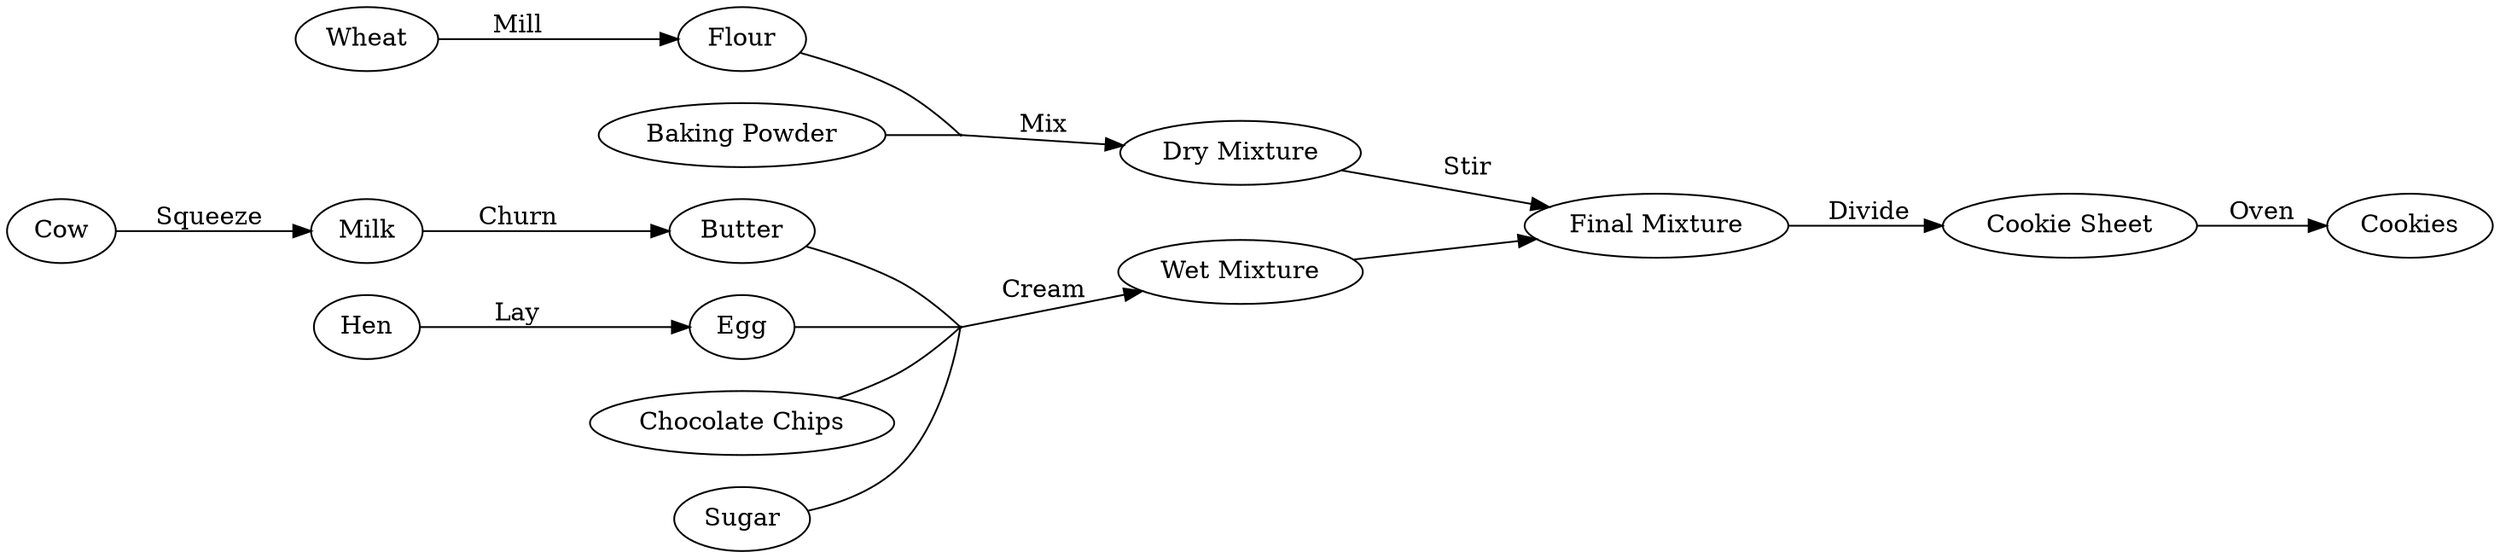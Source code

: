digraph {
	// Simplified cookie recipe
	rankdir=LR;

	cow[label="Cow"];
	hen[label="Hen"];
	wheat[label="Wheat"];
	milk[label="Milk"];

	butter[label="Butter"];
	sugar[label="Sugar"];
	egg[label="Egg"];
	// vanilla[label="Vanilla"];
	flour[label="Flour"];
	powder[label="Baking Powder"];
	chips[label="Chocolate Chips"];

	bowl1[label="Dry Mixture"];
	bowl2[label="Wet Mixture"];
	bowl3[label="Final Mixture"];
	pan[label="Cookie Sheet"];
	cookies[label="Cookies"];

	dummy1[shape=point,width=0.01,height=0.01]
	dummy2[shape=point,width=0.01,height=0.01]
	
	// Main ingredients
	{flour, powder} -> dummy1 [dir=none];
	dummy1 -> bowl1 [label=" Mix"];

	{butter, sugar, egg, chips} -> dummy2 [dir=none];
	dummy2 -> bowl2 [label=" Cream"];

	bowl1 -> bowl3 [label="      Stir"];
	bowl2 -> bowl3;

	bowl3 -> pan[label=" Divide"];
	pan -> cookies[label="Oven"];

	// Hidden inputs
	cow -> milk [label=" Squeeze"];
	milk -> butter [label = " Churn"];
	hen -> egg [label=" Lay"];
	wheat -> flour [label=" Mill"];
	
}
